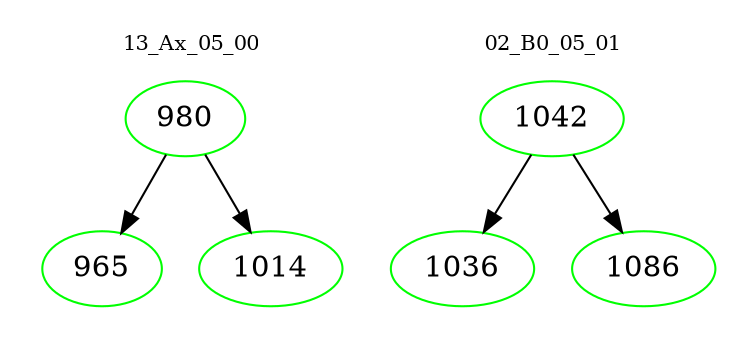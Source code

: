 digraph{
subgraph cluster_0 {
color = white
label = "13_Ax_05_00";
fontsize=10;
T0_980 [label="980", color="green"]
T0_980 -> T0_965 [color="black"]
T0_965 [label="965", color="green"]
T0_980 -> T0_1014 [color="black"]
T0_1014 [label="1014", color="green"]
}
subgraph cluster_1 {
color = white
label = "02_B0_05_01";
fontsize=10;
T1_1042 [label="1042", color="green"]
T1_1042 -> T1_1036 [color="black"]
T1_1036 [label="1036", color="green"]
T1_1042 -> T1_1086 [color="black"]
T1_1086 [label="1086", color="green"]
}
}
